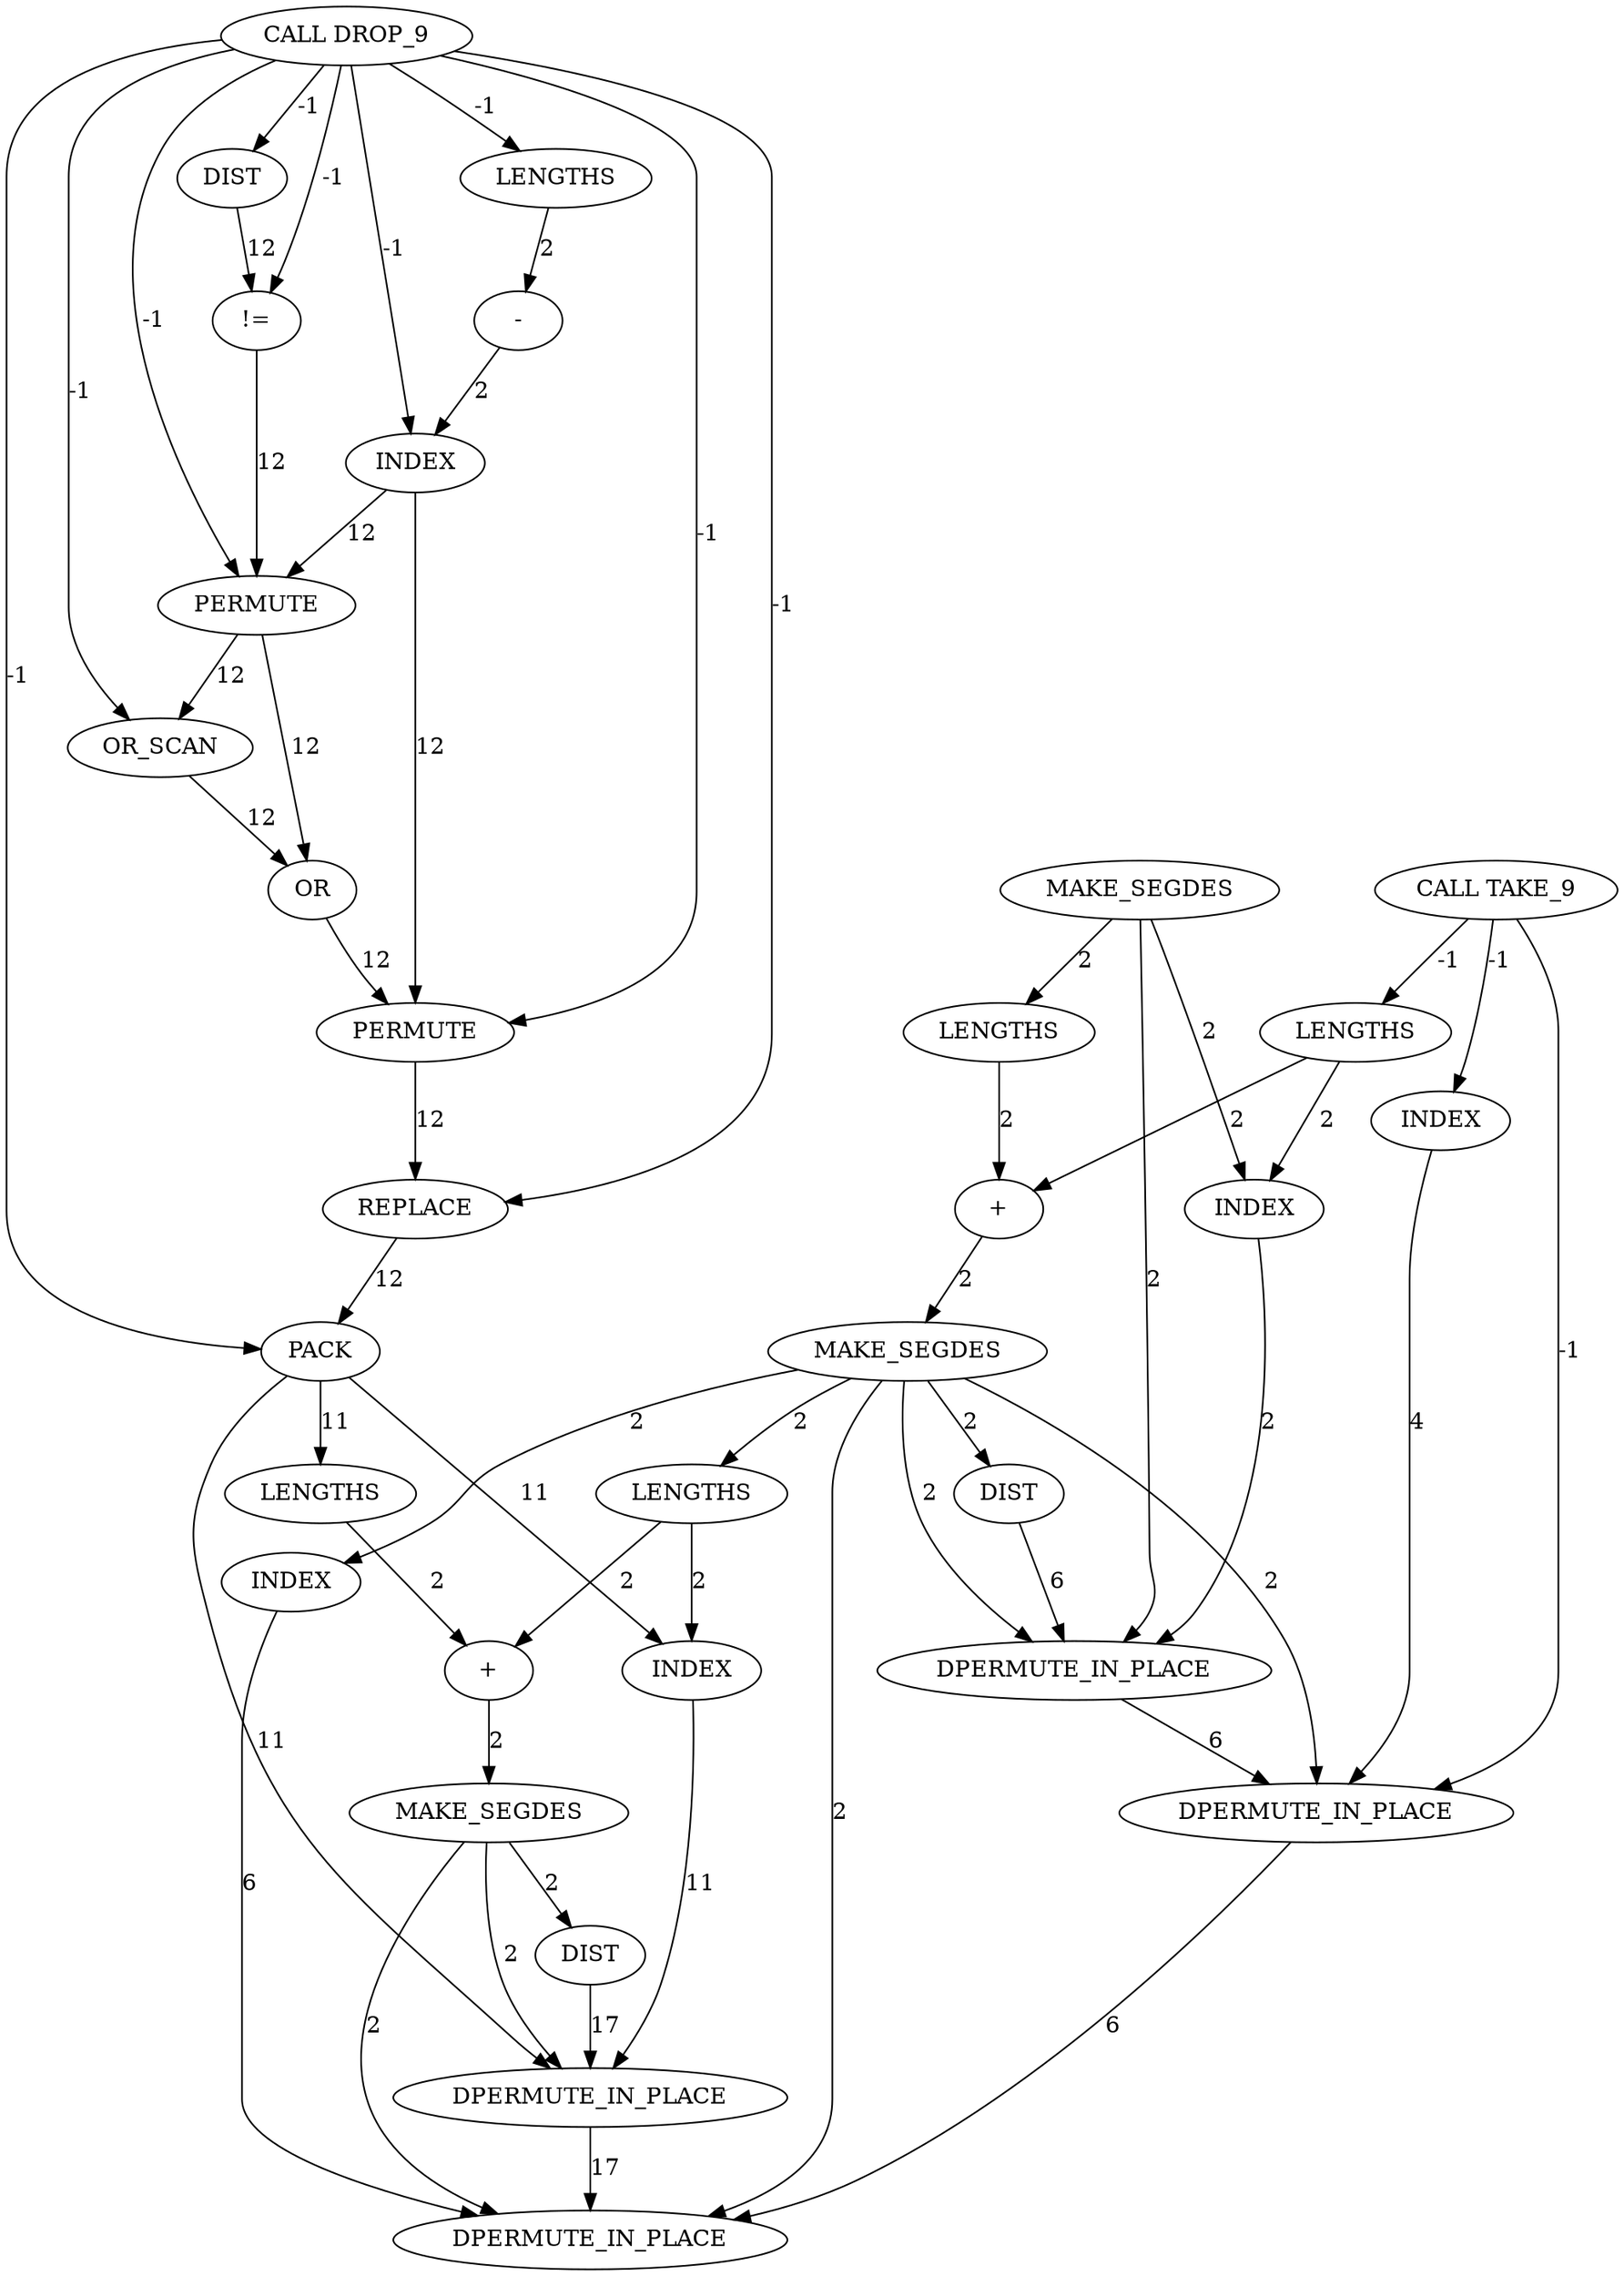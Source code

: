 digraph {
	ep_A_INST_9851 [label=INDEX cost=429]
	ep_A_INST_1473 [label="CALL TAKE_9" cost=0]
	ep_A_INST_9839 [label=INDEX cost=258]
	ep_A_INST_1475 [label=MAKE_SEGDES cost=85]
	ep_A_INST_9694 [label=LENGTHS cost=85]
	ep_A_INST_9700 [label=MAKE_SEGDES cost=85]
	ep_A_INST_10429 [label=DPERMUTE_IN_PLACE cost=172]
	ep_A_INST_10427 [label=DPERMUTE_IN_PLACE cost=172]
	ep_A_INST_10428 [label=DPERMUTE_IN_PLACE cost=343]
	ep_A_INST_1480 [label="CALL DROP_9" cost=0]
	ep_A_INST_9676 [label=LENGTHS cost=87]
	ep_A_INST_9801 [label=PERMUTE cost=2237]
	ep_A_INST_9861 [label=LENGTHS cost=86]
	ep_A_INST_9744 [label=LENGTHS cost=129]
	ep_A_INST_10426 [label=DPERMUTE_IN_PLACE cost=172]
	ep_A_INST_9843 [label=LENGTHS cost=85]
	ep_A_INST_9737 [label=DIST cost=2151]
	ep_A_INST_9827 [label=PACK cost=258]
	ep_A_INST_9873 [label=DIST cost=87]
	ep_A_INST_9862 [label="+" cost=129]
	ep_A_INST_9867 [label=MAKE_SEGDES cost=44]
	ep_A_INST_9779 [label=OR cost=301]
	ep_A_INST_9740 [label="!=" cost=1504]
	ep_A_INST_9684 [label=INDEX cost=473]
	ep_A_INST_9695 [label="+" cost=129]
	ep_A_INST_9754 [label=INDEX cost=301]
	ep_A_INST_9766 [label=OR_SCAN cost=1461]
	ep_A_INST_9672 [label=INDEX cost=4085]
	ep_A_INST_9810 [label=REPLACE cost=1419]
	ep_A_INST_9762 [label=PERMUTE cost=301]
	ep_A_INST_9706 [label=DIST cost=86]
	ep_A_INST_9746 [label="-" cost=129]
	ep_A_INST_9851 -> ep_A_INST_10428 [label=11 cost=11]
	ep_A_INST_1473 -> ep_A_INST_9672 [label=-1 cost=-1]
	ep_A_INST_1473 -> ep_A_INST_9676 [label=-1 cost=-1]
	ep_A_INST_1473 -> ep_A_INST_10427 [label=-1 cost=-1]
	ep_A_INST_9839 -> ep_A_INST_10429 [label=6 cost=6]
	ep_A_INST_1475 -> ep_A_INST_9684 [label=2 cost=2]
	ep_A_INST_1475 -> ep_A_INST_9694 [label=2 cost=2]
	ep_A_INST_1475 -> ep_A_INST_10426 [label=2 cost=2]
	ep_A_INST_9694 -> ep_A_INST_9695 [label=2 cost=2]
	ep_A_INST_9700 -> ep_A_INST_9706 [label=2 cost=2]
	ep_A_INST_9700 -> ep_A_INST_10426 [label=2 cost=2]
	ep_A_INST_9700 -> ep_A_INST_10427 [label=2 cost=2]
	ep_A_INST_9700 -> ep_A_INST_9839 [label=2 cost=2]
	ep_A_INST_9700 -> ep_A_INST_9843 [label=2 cost=2]
	ep_A_INST_9700 -> ep_A_INST_10429 [label=2 cost=2]
	ep_A_INST_10427 -> ep_A_INST_10429 [label=6 cost=6]
	ep_A_INST_10428 -> ep_A_INST_10429 [label=17 cost=17]
	ep_A_INST_1480 -> ep_A_INST_9737 [label=-1 cost=-1]
	ep_A_INST_1480 -> ep_A_INST_9740 [label=-1 cost=-1]
	ep_A_INST_1480 -> ep_A_INST_9744 [label=-1 cost=-1]
	ep_A_INST_1480 -> ep_A_INST_9754 [label=-1 cost=-1]
	ep_A_INST_1480 -> ep_A_INST_9762 [label=-1 cost=-1]
	ep_A_INST_1480 -> ep_A_INST_9766 [label=-1 cost=-1]
	ep_A_INST_1480 -> ep_A_INST_9801 [label=-1 cost=-1]
	ep_A_INST_1480 -> ep_A_INST_9810 [label=-1 cost=-1]
	ep_A_INST_1480 -> ep_A_INST_9827 [label=-1 cost=-1]
	ep_A_INST_9676 -> ep_A_INST_9684 [label=2 cost=2]
	ep_A_INST_9676 -> ep_A_INST_9695 [label=2 cost=2]
	ep_A_INST_9801 -> ep_A_INST_9810 [label=12 cost=12]
	ep_A_INST_9861 -> ep_A_INST_9862 [label=2 cost=2]
	ep_A_INST_9744 -> ep_A_INST_9746 [label=2 cost=2]
	ep_A_INST_10426 -> ep_A_INST_10427 [label=6 cost=6]
	ep_A_INST_9843 -> ep_A_INST_9851 [label=2 cost=2]
	ep_A_INST_9843 -> ep_A_INST_9862 [label=2 cost=2]
	ep_A_INST_9737 -> ep_A_INST_9740 [label=12 cost=12]
	ep_A_INST_9827 -> ep_A_INST_9851 [label=11 cost=11]
	ep_A_INST_9827 -> ep_A_INST_9861 [label=11 cost=11]
	ep_A_INST_9827 -> ep_A_INST_10428 [label=11 cost=11]
	ep_A_INST_9873 -> ep_A_INST_10428 [label=17 cost=17]
	ep_A_INST_9862 -> ep_A_INST_9867 [label=2 cost=2]
	ep_A_INST_9867 -> ep_A_INST_9873 [label=2 cost=2]
	ep_A_INST_9867 -> ep_A_INST_10428 [label=2 cost=2]
	ep_A_INST_9867 -> ep_A_INST_10429 [label=2 cost=2]
	ep_A_INST_9779 -> ep_A_INST_9801 [label=12 cost=12]
	ep_A_INST_9740 -> ep_A_INST_9762 [label=12 cost=12]
	ep_A_INST_9684 -> ep_A_INST_10426 [label=2 cost=2]
	ep_A_INST_9695 -> ep_A_INST_9700 [label=2 cost=2]
	ep_A_INST_9754 -> ep_A_INST_9762 [label=12 cost=12]
	ep_A_INST_9754 -> ep_A_INST_9801 [label=12 cost=12]
	ep_A_INST_9766 -> ep_A_INST_9779 [label=12 cost=12]
	ep_A_INST_9672 -> ep_A_INST_10427 [label=4 cost=4]
	ep_A_INST_9810 -> ep_A_INST_9827 [label=12 cost=12]
	ep_A_INST_9762 -> ep_A_INST_9766 [label=12 cost=12]
	ep_A_INST_9762 -> ep_A_INST_9779 [label=12 cost=12]
	ep_A_INST_9706 -> ep_A_INST_10426 [label=6 cost=6]
	ep_A_INST_9746 -> ep_A_INST_9754 [label=2 cost=2]
}
